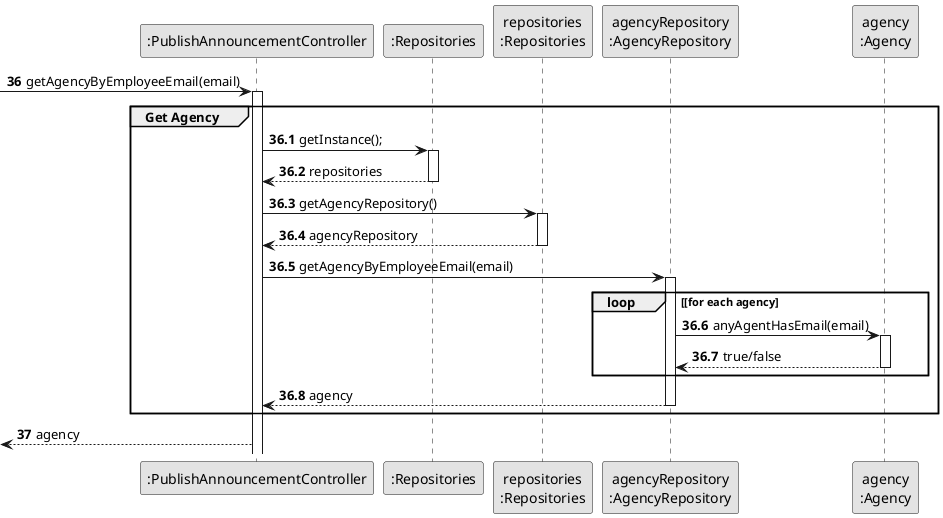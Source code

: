 @startuml
skinparam monochrome true
skinparam packageStyle rectangle
skinparam shadowing false\



participant ":PublishAnnouncementController" as CTRL
participant ":Repositories" as RepositorySingleton
participant "repositories\n:Repositories" as PLAT
participant "agencyRepository\n:AgencyRepository" as AgencyRepository
participant "agency\n:Agency" as AGENCY


autonumber 36

             -> CTRL : getAgencyByEmployeeEmail(email)
             activate CTRL

autonumber 36.1

    group Get Agency

             CTRL-> RepositorySingleton : getInstance();
             activate RepositorySingleton

             RepositorySingleton --> CTRL: repositories
             deactivate RepositorySingleton


             CTRL -> PLAT: getAgencyRepository()
             activate PLAT

             PLAT --> CTRL: agencyRepository
             deactivate PLAT


             CTRL -> AgencyRepository: getAgencyByEmployeeEmail(email)
             activate AgencyRepository

                 loop [for each agency
                     AgencyRepository -> AGENCY : anyAgentHasEmail(email)
                     activate AGENCY

                          AGENCY --> AgencyRepository : true/false
                     deactivate AGENCY
                 end
                 AgencyRepository --> CTRL : agency
             deactivate AgencyRepository
    end

autonumber 37

    <-- CTRL : agency

@enduml